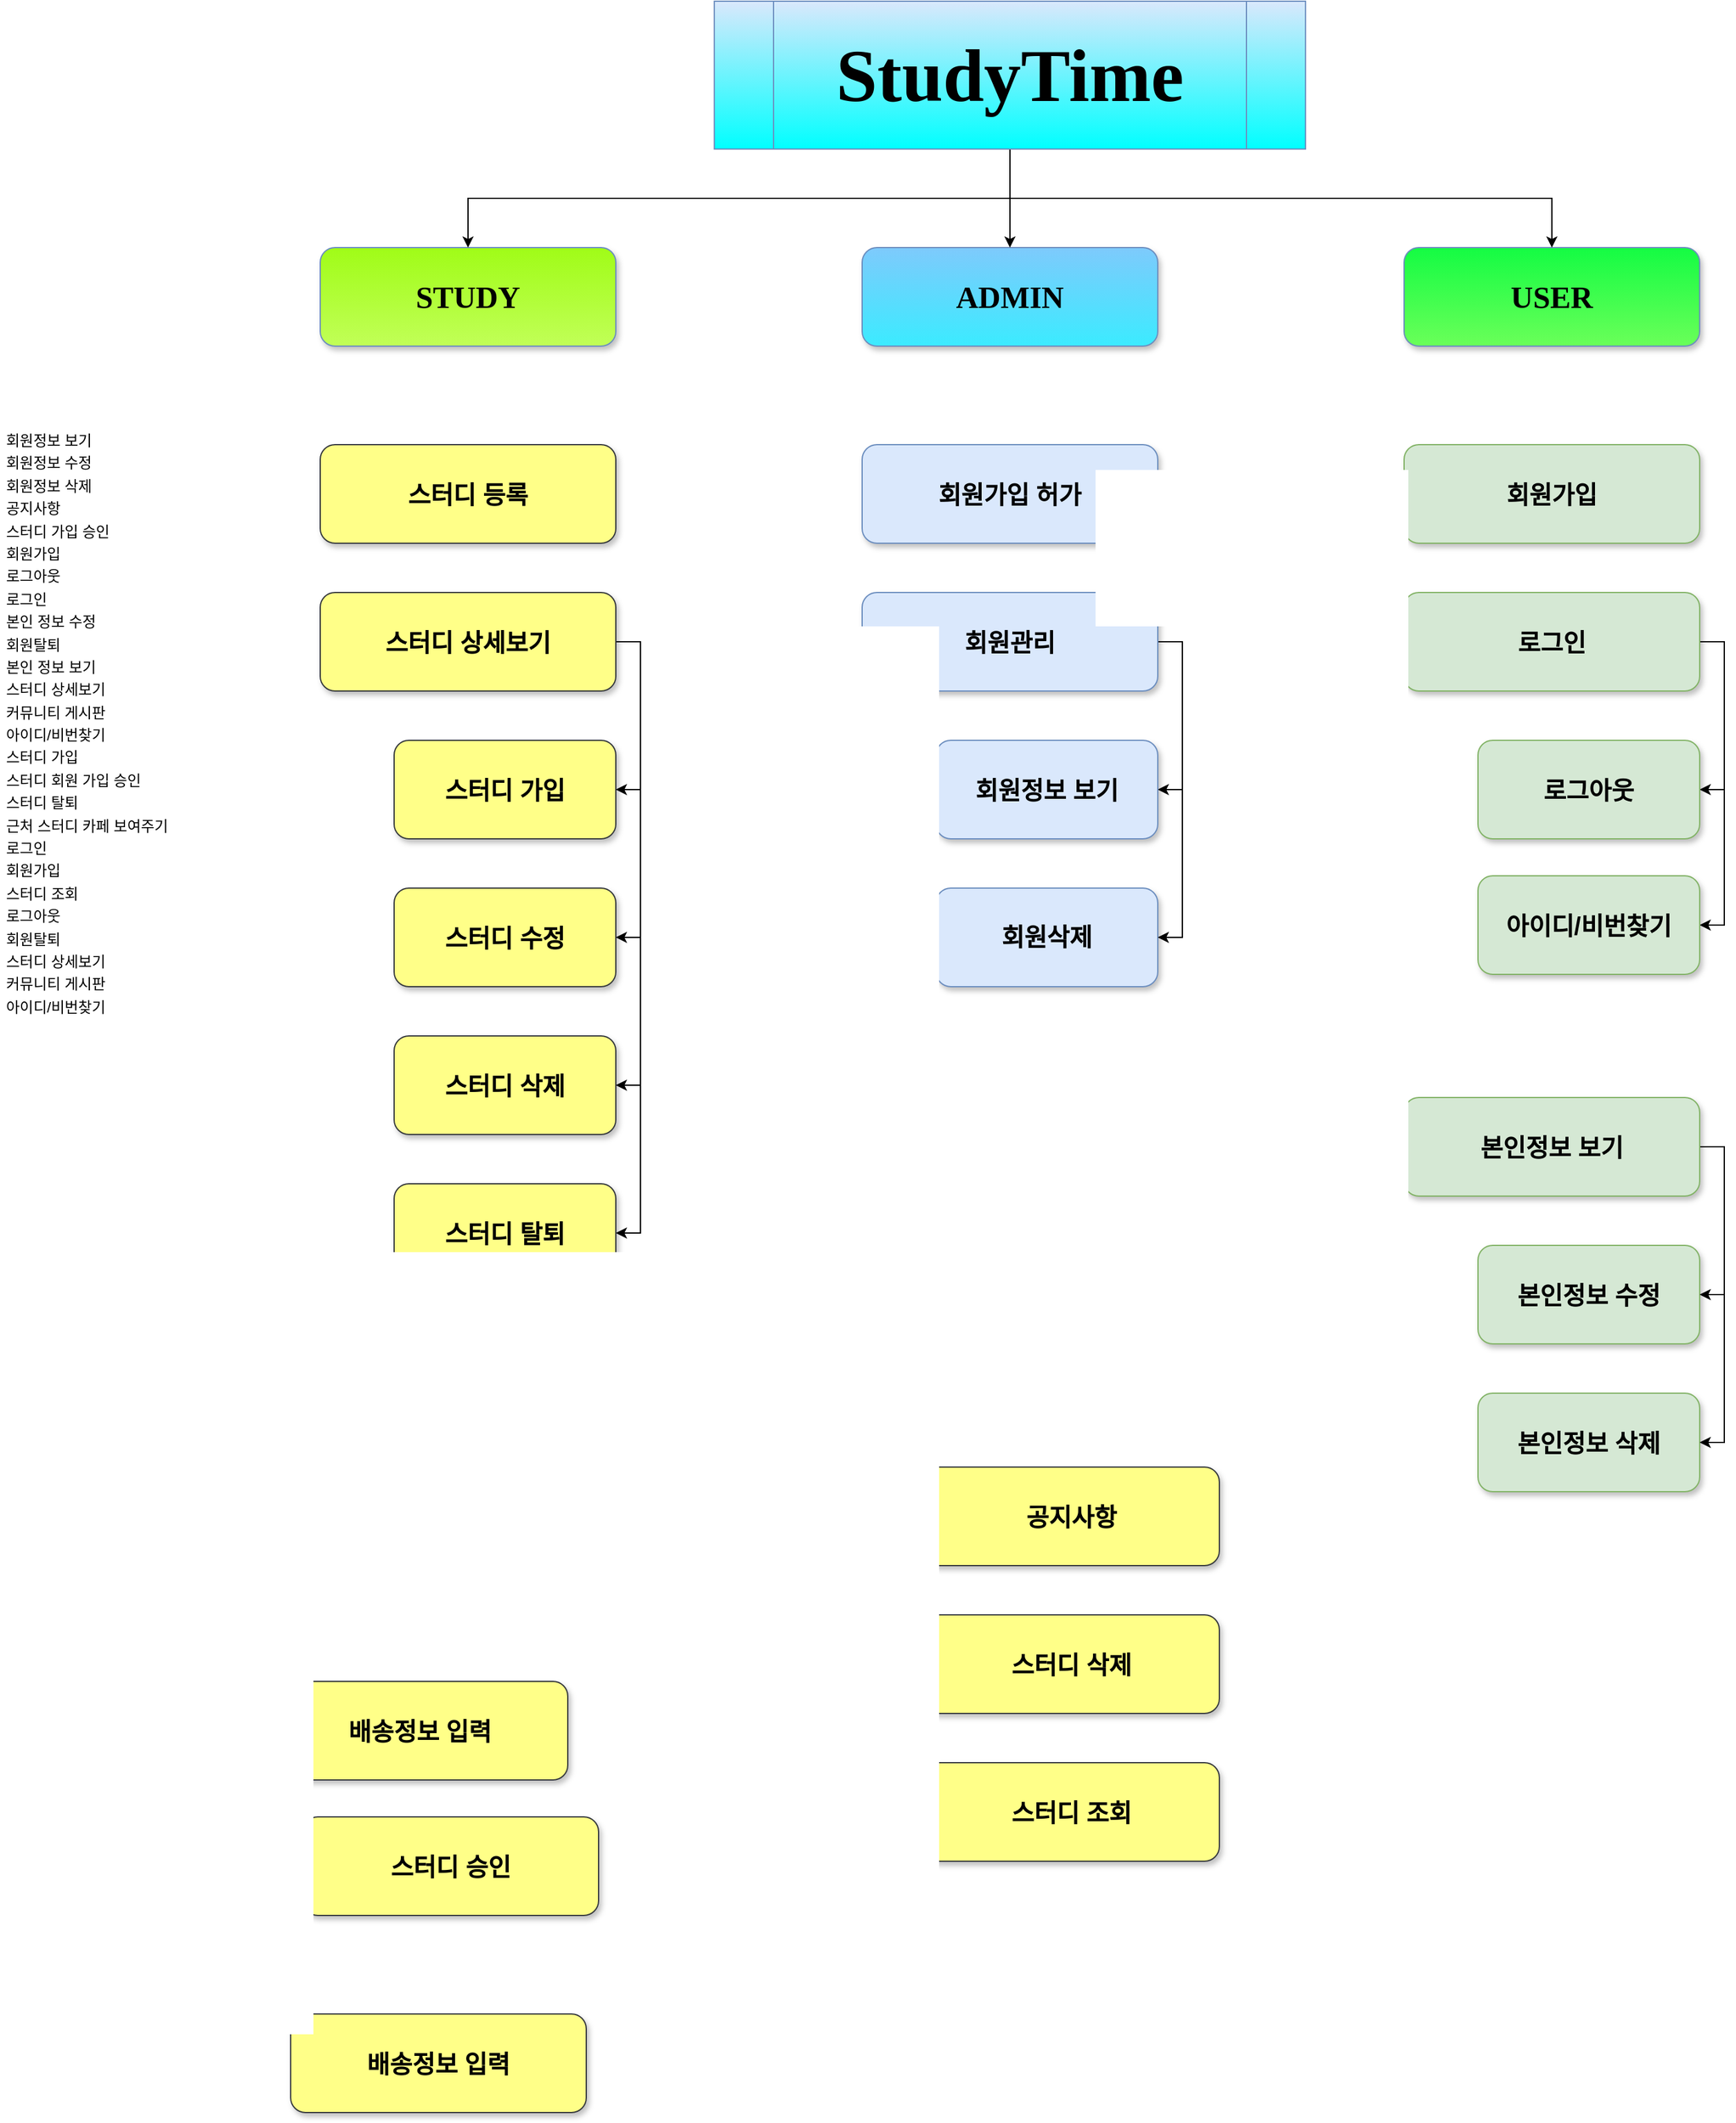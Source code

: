 <mxfile version="20.8.20" type="github">
  <diagram name="페이지-1" id="IIl-CxRhGwmSr3gcKVxL">
    <mxGraphModel dx="1687" dy="899" grid="1" gridSize="10" guides="1" tooltips="1" connect="1" arrows="1" fold="1" page="1" pageScale="1" pageWidth="827" pageHeight="1169" math="0" shadow="0">
      <root>
        <mxCell id="0" />
        <mxCell id="1" parent="0" />
        <mxCell id="I4mbTqDrchtEptXJRea5-1" value="&lt;font face=&quot;Times New Roman&quot; style=&quot;font-size: 25px;&quot;&gt;&lt;b&gt;ADMIN&lt;/b&gt;&lt;/font&gt;" style="whiteSpace=wrap;html=1;rounded=1;shadow=1;strokeWidth=1;fontSize=16;align=center;fillColor=#7ECAFC;strokeColor=#6c8ebf;gradientColor=#3BEBFF;" parent="1" vertex="1">
          <mxGeometry x="760" y="240" width="240" height="80" as="geometry" />
        </mxCell>
        <mxCell id="I4mbTqDrchtEptXJRea5-2" value="&lt;font face=&quot;Times New Roman&quot; style=&quot;font-size: 25px;&quot;&gt;&lt;b&gt;USER&lt;/b&gt;&lt;/font&gt;" style="whiteSpace=wrap;html=1;rounded=1;shadow=1;strokeWidth=1;fontSize=16;align=center;fillColor=#14FC43;strokeColor=#6c8ebf;gradientColor=#6AFF59;" parent="1" vertex="1">
          <mxGeometry x="1200" y="240" width="240" height="80" as="geometry" />
        </mxCell>
        <mxCell id="I4mbTqDrchtEptXJRea5-3" value="&lt;font face=&quot;Times New Roman&quot;&gt;&lt;span style=&quot;font-size: 25px;&quot;&gt;&lt;b&gt;STUDY&lt;/b&gt;&lt;/span&gt;&lt;/font&gt;" style="whiteSpace=wrap;html=1;rounded=1;shadow=1;strokeWidth=1;fontSize=16;align=center;fillColor=#A0FC17;strokeColor=#6c8ebf;gradientColor=#C1FF57;" parent="1" vertex="1">
          <mxGeometry x="320" y="240" width="240" height="80" as="geometry" />
        </mxCell>
        <mxCell id="I4mbTqDrchtEptXJRea5-4" value="본인정보 수정" style="whiteSpace=wrap;html=1;rounded=1;shadow=1;strokeWidth=1;fontSize=20;align=center;fillColor=#d5e8d4;strokeColor=#82b366;fontStyle=1" parent="1" vertex="1">
          <mxGeometry x="1260" y="1050" width="180" height="80" as="geometry" />
        </mxCell>
        <mxCell id="I4mbTqDrchtEptXJRea5-5" value="&lt;table style=&quot;border-color: var(--border-color); font-size: 20px; text-align: left;&quot; class=&quot;simple-table&quot; id=&quot;641d19b6-5685-4ff1-a8e2-494bd2d53a1b&quot;&gt;&lt;tbody style=&quot;border-color: var(--border-color); font-size: 20px;&quot;&gt;&lt;tr style=&quot;border-color: var(--border-color); font-size: 20px;&quot; id=&quot;c70bd605-bbbd-4b36-904c-4488820a4ed9&quot;&gt;&lt;td style=&quot;border-color: var(--border-color); font-size: 20px;&quot; class=&quot;&quot; id=&quot;PJ:h&quot;&gt;회원삭제&lt;/td&gt;&lt;/tr&gt;&lt;tr style=&quot;border-color: var(--border-color); font-size: 20px;&quot; id=&quot;0e1357af-12ed-46eb-b10c-167027bdc153&quot;&gt;&lt;/tr&gt;&lt;/tbody&gt;&lt;/table&gt;" style="whiteSpace=wrap;html=1;rounded=1;shadow=1;strokeWidth=1;fontSize=20;align=center;fillColor=#dae8fc;strokeColor=#6c8ebf;fontStyle=1" parent="1" vertex="1">
          <mxGeometry x="820" y="760" width="180" height="80" as="geometry" />
        </mxCell>
        <mxCell id="I4mbTqDrchtEptXJRea5-6" value="" style="edgeStyle=orthogonalEdgeStyle;rounded=0;orthogonalLoop=1;jettySize=auto;html=1;fontFamily=Times New Roman;fontSize=20;" parent="1" source="I4mbTqDrchtEptXJRea5-9" target="I4mbTqDrchtEptXJRea5-1" edge="1">
          <mxGeometry relative="1" as="geometry" />
        </mxCell>
        <mxCell id="I4mbTqDrchtEptXJRea5-7" style="edgeStyle=orthogonalEdgeStyle;rounded=0;orthogonalLoop=1;jettySize=auto;html=1;entryX=0.5;entryY=0;entryDx=0;entryDy=0;fontFamily=Times New Roman;fontSize=20;" parent="1" source="I4mbTqDrchtEptXJRea5-9" target="I4mbTqDrchtEptXJRea5-3" edge="1">
          <mxGeometry relative="1" as="geometry">
            <Array as="points">
              <mxPoint x="880" y="200" />
              <mxPoint x="440" y="200" />
            </Array>
          </mxGeometry>
        </mxCell>
        <mxCell id="I4mbTqDrchtEptXJRea5-8" style="edgeStyle=orthogonalEdgeStyle;rounded=0;orthogonalLoop=1;jettySize=auto;html=1;fontFamily=Times New Roman;fontSize=20;" parent="1" source="I4mbTqDrchtEptXJRea5-9" target="I4mbTqDrchtEptXJRea5-2" edge="1">
          <mxGeometry relative="1" as="geometry">
            <Array as="points">
              <mxPoint x="880" y="200" />
              <mxPoint x="1320" y="200" />
            </Array>
          </mxGeometry>
        </mxCell>
        <mxCell id="I4mbTqDrchtEptXJRea5-9" value="&lt;font face=&quot;Times New Roman&quot;&gt;&lt;span style=&quot;font-size: 60px;&quot;&gt;&lt;b&gt;StudyTime&lt;/b&gt;&lt;/span&gt;&lt;/font&gt;" style="shape=process;whiteSpace=wrap;html=1;backgroundOutline=1;fontSize=20;fillColor=#dae8fc;strokeColor=#6c8ebf;gradientColor=#00FFFF;" parent="1" vertex="1">
          <mxGeometry x="640" y="40" width="480" height="120" as="geometry" />
        </mxCell>
        <mxCell id="I4mbTqDrchtEptXJRea5-11" value="&lt;font style=&quot;font-size: 20px;&quot;&gt;스터디&amp;nbsp;등록&lt;/font&gt;" style="whiteSpace=wrap;html=1;rounded=1;shadow=1;strokeWidth=1;fontSize=20;align=center;fillColor=#ffff88;strokeColor=#36393d;fillStyle=auto;fontStyle=1" parent="1" vertex="1">
          <mxGeometry x="320" y="400" width="240" height="80" as="geometry" />
        </mxCell>
        <mxCell id="I4mbTqDrchtEptXJRea5-12" style="edgeStyle=orthogonalEdgeStyle;rounded=0;orthogonalLoop=1;jettySize=auto;html=1;entryX=1;entryY=0.5;entryDx=0;entryDy=0;fontFamily=Times New Roman;fontSize=20;fontStyle=1" parent="1" source="I4mbTqDrchtEptXJRea5-14" target="I4mbTqDrchtEptXJRea5-28" edge="1">
          <mxGeometry relative="1" as="geometry">
            <Array as="points">
              <mxPoint x="1020" y="560" />
              <mxPoint x="1020" y="680" />
            </Array>
          </mxGeometry>
        </mxCell>
        <mxCell id="I4mbTqDrchtEptXJRea5-13" style="edgeStyle=orthogonalEdgeStyle;rounded=0;orthogonalLoop=1;jettySize=auto;html=1;entryX=1;entryY=0.5;entryDx=0;entryDy=0;fontFamily=Times New Roman;fontSize=20;fontStyle=1" parent="1" source="I4mbTqDrchtEptXJRea5-14" target="I4mbTqDrchtEptXJRea5-5" edge="1">
          <mxGeometry relative="1" as="geometry">
            <Array as="points">
              <mxPoint x="1020" y="560" />
              <mxPoint x="1020" y="800" />
            </Array>
          </mxGeometry>
        </mxCell>
        <mxCell id="I4mbTqDrchtEptXJRea5-14" value="회원관리" style="whiteSpace=wrap;html=1;rounded=1;shadow=1;strokeWidth=1;fontSize=20;align=center;fillColor=#dae8fc;strokeColor=#6c8ebf;fontStyle=1" parent="1" vertex="1">
          <mxGeometry x="760" y="520" width="240" height="80" as="geometry" />
        </mxCell>
        <mxCell id="I4mbTqDrchtEptXJRea5-15" value="회원가입 허가" style="whiteSpace=wrap;html=1;rounded=1;shadow=1;strokeWidth=1;fontSize=20;align=center;fillColor=#dae8fc;strokeColor=#6c8ebf;fontStyle=1" parent="1" vertex="1">
          <mxGeometry x="760" y="400" width="240" height="80" as="geometry" />
        </mxCell>
        <mxCell id="I4mbTqDrchtEptXJRea5-16" value="스터디&amp;nbsp;삭제" style="whiteSpace=wrap;html=1;rounded=1;shadow=1;strokeWidth=1;fontSize=20;align=center;fillColor=#ffff88;strokeColor=#36393d;fillStyle=auto;fontStyle=1" parent="1" vertex="1">
          <mxGeometry x="810" y="1350" width="240" height="80" as="geometry" />
        </mxCell>
        <mxCell id="I4mbTqDrchtEptXJRea5-17" value="본인정보 삭제" style="whiteSpace=wrap;html=1;rounded=1;shadow=1;strokeWidth=1;fontSize=20;align=center;fillColor=#d5e8d4;strokeColor=#82b366;fontStyle=1" parent="1" vertex="1">
          <mxGeometry x="1260" y="1170" width="180" height="80" as="geometry" />
        </mxCell>
        <mxCell id="I4mbTqDrchtEptXJRea5-18" style="edgeStyle=orthogonalEdgeStyle;rounded=0;orthogonalLoop=1;jettySize=auto;html=1;entryX=1;entryY=0.5;entryDx=0;entryDy=0;fontFamily=Times New Roman;fontSize=20;fontStyle=1" parent="1" source="I4mbTqDrchtEptXJRea5-20" target="I4mbTqDrchtEptXJRea5-4" edge="1">
          <mxGeometry relative="1" as="geometry">
            <Array as="points">
              <mxPoint x="1460" y="970" />
              <mxPoint x="1460" y="1090" />
            </Array>
          </mxGeometry>
        </mxCell>
        <mxCell id="I4mbTqDrchtEptXJRea5-19" style="edgeStyle=orthogonalEdgeStyle;rounded=0;orthogonalLoop=1;jettySize=auto;html=1;entryX=1;entryY=0.5;entryDx=0;entryDy=0;fontFamily=Times New Roman;fontSize=20;fontStyle=1" parent="1" source="I4mbTqDrchtEptXJRea5-20" target="I4mbTqDrchtEptXJRea5-17" edge="1">
          <mxGeometry relative="1" as="geometry">
            <Array as="points">
              <mxPoint x="1460" y="970" />
              <mxPoint x="1460" y="1210" />
            </Array>
          </mxGeometry>
        </mxCell>
        <mxCell id="I4mbTqDrchtEptXJRea5-20" value="&lt;font style=&quot;font-size: 20px;&quot;&gt;본인정보 보기&lt;/font&gt;" style="whiteSpace=wrap;html=1;rounded=1;shadow=1;strokeWidth=1;fontSize=20;align=center;fillColor=#d5e8d4;strokeColor=#82b366;fontStyle=1" parent="1" vertex="1">
          <mxGeometry x="1200" y="930" width="240" height="80" as="geometry" />
        </mxCell>
        <mxCell id="I4mbTqDrchtEptXJRea5-21" value="공지사항" style="whiteSpace=wrap;html=1;rounded=1;shadow=1;strokeWidth=1;fontSize=20;align=center;fillColor=#ffff88;strokeColor=#36393d;fillStyle=auto;fontStyle=1" parent="1" vertex="1">
          <mxGeometry x="810" y="1230" width="240" height="80" as="geometry" />
        </mxCell>
        <mxCell id="I4mbTqDrchtEptXJRea5-23" style="edgeStyle=orthogonalEdgeStyle;rounded=0;orthogonalLoop=1;jettySize=auto;html=1;entryX=1;entryY=0.5;entryDx=0;entryDy=0;fontFamily=Times New Roman;fontSize=20;fontStyle=1" parent="1" source="I4mbTqDrchtEptXJRea5-24" target="I4mbTqDrchtEptXJRea5-25" edge="1">
          <mxGeometry relative="1" as="geometry">
            <Array as="points">
              <mxPoint x="1460" y="560" />
              <mxPoint x="1460" y="680" />
            </Array>
          </mxGeometry>
        </mxCell>
        <mxCell id="zog6h_fBh9SZsWQB6Zyi-2" style="edgeStyle=orthogonalEdgeStyle;rounded=0;orthogonalLoop=1;jettySize=auto;html=1;entryX=1;entryY=0.5;entryDx=0;entryDy=0;" edge="1" parent="1" source="I4mbTqDrchtEptXJRea5-24" target="zog6h_fBh9SZsWQB6Zyi-1">
          <mxGeometry relative="1" as="geometry">
            <Array as="points">
              <mxPoint x="1460" y="560" />
              <mxPoint x="1460" y="790" />
            </Array>
          </mxGeometry>
        </mxCell>
        <mxCell id="I4mbTqDrchtEptXJRea5-24" value="로그인" style="whiteSpace=wrap;html=1;rounded=1;shadow=1;strokeWidth=1;fontSize=20;align=center;fillColor=#d5e8d4;strokeColor=#82b366;fontStyle=1" parent="1" vertex="1">
          <mxGeometry x="1200" y="520" width="240" height="80" as="geometry" />
        </mxCell>
        <mxCell id="I4mbTqDrchtEptXJRea5-25" value="로그아웃" style="whiteSpace=wrap;html=1;rounded=1;shadow=1;strokeWidth=1;fontSize=20;align=center;fillColor=#d5e8d4;strokeColor=#82b366;fontStyle=1" parent="1" vertex="1">
          <mxGeometry x="1260" y="640" width="180" height="80" as="geometry" />
        </mxCell>
        <mxCell id="I4mbTqDrchtEptXJRea5-26" value="회원가입" style="whiteSpace=wrap;html=1;rounded=1;shadow=1;strokeWidth=1;fontSize=20;align=center;fillColor=#d5e8d4;strokeColor=#82b366;fontStyle=1" parent="1" vertex="1">
          <mxGeometry x="1200" y="400" width="240" height="80" as="geometry" />
        </mxCell>
        <mxCell id="I4mbTqDrchtEptXJRea5-28" value="회원정보 보기" style="whiteSpace=wrap;html=1;rounded=1;shadow=1;strokeWidth=1;fontSize=20;align=center;fillColor=#dae8fc;strokeColor=#6c8ebf;fontStyle=1" parent="1" vertex="1">
          <mxGeometry x="820" y="640" width="180" height="80" as="geometry" />
        </mxCell>
        <mxCell id="I4mbTqDrchtEptXJRea5-33" value="&lt;table class=&quot;simple-table&quot; id=&quot;70330129-6e44-4c51-83f8-1322f771b319&quot;&gt;&lt;tbody&gt;&lt;tr id=&quot;a5bb2cee-4cb2-49df-b867-d697b354c4fb&quot;&gt;&lt;td style=&quot;width:165px&quot; class=&quot;&quot; id=&quot;PJ:h&quot;&gt;회원정보 보기&lt;/td&gt;&lt;/tr&gt;&lt;tr id=&quot;59c49ae3-bdfa-40fe-a75c-5504ddc6a63c&quot;&gt;&lt;td style=&quot;width:165px&quot; class=&quot;&quot; id=&quot;PJ:h&quot;&gt;회원정보 수정&lt;/td&gt;&lt;/tr&gt;&lt;tr id=&quot;bcf82544-504e-4ee4-89d6-aafef6fdda2e&quot;&gt;&lt;td style=&quot;width:165px&quot; class=&quot;&quot; id=&quot;PJ:h&quot;&gt;회원정보 삭제&lt;/td&gt;&lt;/tr&gt;&lt;tr id=&quot;691de07e-b12f-4d85-98bd-3bdf0278b462&quot;&gt;&lt;td style=&quot;width:165px&quot; class=&quot;&quot; id=&quot;PJ:h&quot;&gt;공지사항&lt;/td&gt;&lt;/tr&gt;&lt;tr id=&quot;ca7454e9-a16c-4594-8650-9387da2a39c8&quot;&gt;&lt;td style=&quot;width:165px&quot; class=&quot;&quot; id=&quot;PJ:h&quot;&gt;스터디 가입 승인&lt;/td&gt;&lt;/tr&gt;&lt;tr id=&quot;f1ecc024-cafd-4f22-b8be-45403ebfc773&quot;&gt;&lt;td style=&quot;width:165px&quot; class=&quot;&quot; id=&quot;PJ:h&quot;&gt;회원가입&lt;/td&gt;&lt;/tr&gt;&lt;tr id=&quot;0ea046f9-867f-4be1-bb53-a4d45a6eef1e&quot;&gt;&lt;td style=&quot;width:165px&quot; class=&quot;&quot; id=&quot;PJ:h&quot;&gt;로그아웃&lt;/td&gt;&lt;/tr&gt;&lt;tr id=&quot;44827ed3-ab1f-40b4-8e85-0e7a85ad1f62&quot;&gt;&lt;td style=&quot;width:165px&quot; class=&quot;&quot; id=&quot;PJ:h&quot;&gt;로그인&lt;/td&gt;&lt;/tr&gt;&lt;tr id=&quot;145b54cc-aad9-487a-b57a-87464ff03ad1&quot;&gt;&lt;td style=&quot;width:165px&quot; class=&quot;&quot; id=&quot;PJ:h&quot;&gt;본인 정보 수정&lt;/td&gt;&lt;/tr&gt;&lt;tr id=&quot;a6e42212-231a-44b7-83b8-ee178a2b4ea2&quot;&gt;&lt;td style=&quot;width:165px&quot; class=&quot;&quot; id=&quot;PJ:h&quot;&gt;회원탈퇴&lt;/td&gt;&lt;/tr&gt;&lt;tr id=&quot;ed9ccbaa-5f4b-4651-b3fb-37fb6c7ad095&quot;&gt;&lt;td style=&quot;width:165px&quot; class=&quot;&quot; id=&quot;PJ:h&quot;&gt;본인 정보 보기&lt;/td&gt;&lt;/tr&gt;&lt;tr id=&quot;f2a7a2fb-ac84-4034-bfa2-c6783efaed78&quot;&gt;&lt;td style=&quot;width:165px&quot; class=&quot;&quot; id=&quot;PJ:h&quot;&gt;스터디 상세보기&lt;/td&gt;&lt;/tr&gt;&lt;tr id=&quot;160d3f0d-1435-4dbb-afd6-ba8eef9b0fca&quot;&gt;&lt;td style=&quot;width:165px&quot; class=&quot;&quot; id=&quot;PJ:h&quot;&gt;커뮤니티 게시판&lt;/td&gt;&lt;/tr&gt;&lt;tr id=&quot;1df0de09-223a-4905-943f-4e6b8b1754d8&quot;&gt;&lt;td style=&quot;width:165px&quot; class=&quot;&quot; id=&quot;PJ:h&quot;&gt;아이디/비번찾기&lt;/td&gt;&lt;/tr&gt;&lt;tr id=&quot;7b0124e7-5e82-4a19-9d27-2a35440d7188&quot;&gt;&lt;td style=&quot;width:165px&quot; class=&quot;&quot; id=&quot;PJ:h&quot;&gt;스터디 가입&lt;/td&gt;&lt;/tr&gt;&lt;tr id=&quot;c61bdf71-ca8e-4b9d-b0b6-fcc64ddfad7b&quot;&gt;&lt;td style=&quot;width:165px&quot; class=&quot;&quot; id=&quot;PJ:h&quot;&gt;스터디 회원 가입 승인&lt;/td&gt;&lt;/tr&gt;&lt;tr id=&quot;90de042b-bf78-40ce-853c-133b2907c40b&quot;&gt;&lt;td style=&quot;width:165px&quot; class=&quot;&quot; id=&quot;PJ:h&quot;&gt;스터디 탈퇴&lt;/td&gt;&lt;/tr&gt;&lt;tr id=&quot;3a95880b-6af0-4b6a-af59-acbbe1955846&quot;&gt;&lt;td style=&quot;width:165px&quot; class=&quot;&quot; id=&quot;PJ:h&quot;&gt;근처 스터디 카페 보여주기&lt;/td&gt;&lt;/tr&gt;&lt;tr id=&quot;f43a8751-c342-4821-9aff-965794a09f9a&quot;&gt;&lt;td style=&quot;width:165px&quot; class=&quot;&quot; id=&quot;PJ:h&quot;&gt;로그인&lt;/td&gt;&lt;/tr&gt;&lt;tr id=&quot;890a7675-f5a4-415e-a7a9-0538c83b60f4&quot;&gt;&lt;td style=&quot;width:165px&quot; class=&quot;&quot; id=&quot;PJ:h&quot;&gt;회원가입&lt;/td&gt;&lt;/tr&gt;&lt;tr id=&quot;3fd66ad3-7d83-4aee-a6c6-6c9642d54594&quot;&gt;&lt;td style=&quot;width:165px&quot; class=&quot;&quot; id=&quot;PJ:h&quot;&gt;스터디 조회&lt;/td&gt;&lt;/tr&gt;&lt;tr id=&quot;ca36e7ac-ea46-49e5-a4a2-00abdf2b59c3&quot;&gt;&lt;td style=&quot;width:165px&quot; class=&quot;&quot; id=&quot;PJ:h&quot;&gt;로그아웃&lt;/td&gt;&lt;/tr&gt;&lt;tr id=&quot;764fffa8-29cc-42f4-96ee-f487a32cb160&quot;&gt;&lt;td style=&quot;width:165px&quot; class=&quot;&quot; id=&quot;PJ:h&quot;&gt;회원탈퇴&lt;/td&gt;&lt;/tr&gt;&lt;tr id=&quot;1b8ade1f-aa8f-468f-b2d7-714983d51d45&quot;&gt;&lt;td style=&quot;width:165px&quot; class=&quot;&quot; id=&quot;PJ:h&quot;&gt;스터디 상세보기&lt;/td&gt;&lt;/tr&gt;&lt;tr id=&quot;a3e50cb4-09dc-4adb-aba1-50abaf3cdeae&quot;&gt;&lt;td style=&quot;width:165px&quot; class=&quot;&quot; id=&quot;PJ:h&quot;&gt;커뮤니티 게시판&lt;/td&gt;&lt;/tr&gt;&lt;tr id=&quot;be05f7f7-5030-4c15-884f-aaaad1dc91b2&quot;&gt;&lt;td style=&quot;width:165px&quot; class=&quot;&quot; id=&quot;PJ:h&quot;&gt;아이디/비번찾기&lt;/td&gt;&lt;/tr&gt;&lt;/tbody&gt;&lt;/table&gt;" style="text;whiteSpace=wrap;html=1;" parent="1" vertex="1">
          <mxGeometry x="60" y="380" width="220" height="780" as="geometry" />
        </mxCell>
        <mxCell id="I4mbTqDrchtEptXJRea5-34" value="스터디 조회" style="whiteSpace=wrap;html=1;rounded=1;shadow=1;strokeWidth=1;fontSize=20;align=center;fillColor=#ffff88;strokeColor=#36393d;fillStyle=auto;fontStyle=1" parent="1" vertex="1">
          <mxGeometry x="810" y="1470" width="240" height="80" as="geometry" />
        </mxCell>
        <mxCell id="I4mbTqDrchtEptXJRea5-35" value="배송정보 입력" style="whiteSpace=wrap;html=1;rounded=1;shadow=1;strokeWidth=1;fontSize=20;align=center;fillColor=#ffff88;strokeColor=#36393d;fillStyle=auto;fontStyle=1" parent="1" vertex="1">
          <mxGeometry x="281" y="1404" width="240" height="80" as="geometry" />
        </mxCell>
        <mxCell id="I4mbTqDrchtEptXJRea5-36" value="스터디 승인" style="whiteSpace=wrap;html=1;rounded=1;shadow=1;strokeWidth=1;fontSize=20;align=center;fillColor=#ffff88;strokeColor=#36393d;fillStyle=auto;fontStyle=1" parent="1" vertex="1">
          <mxGeometry x="306" y="1514" width="240" height="80" as="geometry" />
        </mxCell>
        <mxCell id="I4mbTqDrchtEptXJRea5-37" value="배송정보 입력" style="whiteSpace=wrap;html=1;rounded=1;shadow=1;strokeWidth=1;fontSize=20;align=center;fillColor=#ffff88;strokeColor=#36393d;fillStyle=auto;fontStyle=1" parent="1" vertex="1">
          <mxGeometry x="296" y="1674" width="240" height="80" as="geometry" />
        </mxCell>
        <mxCell id="I4mbTqDrchtEptXJRea5-45" value="스터디 가입" style="whiteSpace=wrap;html=1;rounded=1;shadow=1;strokeWidth=1;fontSize=20;align=center;fillColor=#ffff88;strokeColor=#36393d;fillStyle=auto;fontStyle=1" parent="1" vertex="1">
          <mxGeometry x="380" y="640" width="180" height="80" as="geometry" />
        </mxCell>
        <mxCell id="I4mbTqDrchtEptXJRea5-46" value="스터디 삭제" style="whiteSpace=wrap;html=1;rounded=1;shadow=1;strokeWidth=1;fontSize=20;align=center;fillColor=#ffff88;strokeColor=#36393d;fillStyle=auto;fontStyle=1" parent="1" vertex="1">
          <mxGeometry x="380" y="880" width="180" height="80" as="geometry" />
        </mxCell>
        <mxCell id="I4mbTqDrchtEptXJRea5-47" value="스터디 수정" style="whiteSpace=wrap;html=1;rounded=1;shadow=1;strokeWidth=1;fontSize=20;align=center;fillColor=#ffff88;strokeColor=#36393d;fillStyle=auto;fontStyle=1" parent="1" vertex="1">
          <mxGeometry x="380" y="760" width="180" height="80" as="geometry" />
        </mxCell>
        <mxCell id="I4mbTqDrchtEptXJRea5-48" style="edgeStyle=orthogonalEdgeStyle;rounded=0;orthogonalLoop=1;jettySize=auto;html=1;entryX=1;entryY=0.5;entryDx=0;entryDy=0;fontFamily=Times New Roman;fontSize=20;fontStyle=1" parent="1" source="I4mbTqDrchtEptXJRea5-51" target="I4mbTqDrchtEptXJRea5-45" edge="1">
          <mxGeometry relative="1" as="geometry">
            <Array as="points">
              <mxPoint x="580" y="560" />
              <mxPoint x="580" y="680" />
            </Array>
          </mxGeometry>
        </mxCell>
        <mxCell id="I4mbTqDrchtEptXJRea5-49" style="edgeStyle=orthogonalEdgeStyle;rounded=0;orthogonalLoop=1;jettySize=auto;html=1;entryX=1;entryY=0.5;entryDx=0;entryDy=0;fontFamily=Times New Roman;fontSize=20;fontStyle=1" parent="1" source="I4mbTqDrchtEptXJRea5-51" target="I4mbTqDrchtEptXJRea5-47" edge="1">
          <mxGeometry relative="1" as="geometry">
            <Array as="points">
              <mxPoint x="580" y="560" />
              <mxPoint x="580" y="800" />
            </Array>
          </mxGeometry>
        </mxCell>
        <mxCell id="I4mbTqDrchtEptXJRea5-50" style="edgeStyle=orthogonalEdgeStyle;rounded=0;orthogonalLoop=1;jettySize=auto;html=1;entryX=1;entryY=0.5;entryDx=0;entryDy=0;fontFamily=Times New Roman;fontSize=20;fontStyle=1" parent="1" source="I4mbTqDrchtEptXJRea5-51" target="I4mbTqDrchtEptXJRea5-46" edge="1">
          <mxGeometry relative="1" as="geometry">
            <Array as="points">
              <mxPoint x="580" y="560" />
              <mxPoint x="580" y="920" />
            </Array>
          </mxGeometry>
        </mxCell>
        <mxCell id="zog6h_fBh9SZsWQB6Zyi-4" style="edgeStyle=orthogonalEdgeStyle;rounded=0;orthogonalLoop=1;jettySize=auto;html=1;entryX=1;entryY=0.5;entryDx=0;entryDy=0;" edge="1" parent="1" source="I4mbTqDrchtEptXJRea5-51" target="zog6h_fBh9SZsWQB6Zyi-3">
          <mxGeometry relative="1" as="geometry">
            <Array as="points">
              <mxPoint x="580" y="560" />
              <mxPoint x="580" y="1040" />
            </Array>
          </mxGeometry>
        </mxCell>
        <mxCell id="I4mbTqDrchtEptXJRea5-51" value="&lt;font style=&quot;font-size: 20px;&quot;&gt;스터디 상세보기&lt;/font&gt;" style="whiteSpace=wrap;html=1;rounded=1;shadow=1;strokeWidth=1;fontSize=20;align=center;fillColor=#ffff88;strokeColor=#36393d;fillStyle=auto;fontStyle=1" parent="1" vertex="1">
          <mxGeometry x="320" y="520" width="240" height="80" as="geometry" />
        </mxCell>
        <mxCell id="zog6h_fBh9SZsWQB6Zyi-1" value="아이디/비번찾기" style="whiteSpace=wrap;html=1;rounded=1;shadow=1;strokeWidth=1;fontSize=20;align=center;fillColor=#d5e8d4;strokeColor=#82b366;fontStyle=1" vertex="1" parent="1">
          <mxGeometry x="1260" y="750" width="180" height="80" as="geometry" />
        </mxCell>
        <mxCell id="zog6h_fBh9SZsWQB6Zyi-3" value="스터디 탈퇴" style="whiteSpace=wrap;html=1;rounded=1;shadow=1;strokeWidth=1;fontSize=20;align=center;fillColor=#ffff88;strokeColor=#36393d;fillStyle=auto;fontStyle=1" vertex="1" parent="1">
          <mxGeometry x="380" y="1000" width="180" height="80" as="geometry" />
        </mxCell>
      </root>
    </mxGraphModel>
  </diagram>
</mxfile>
